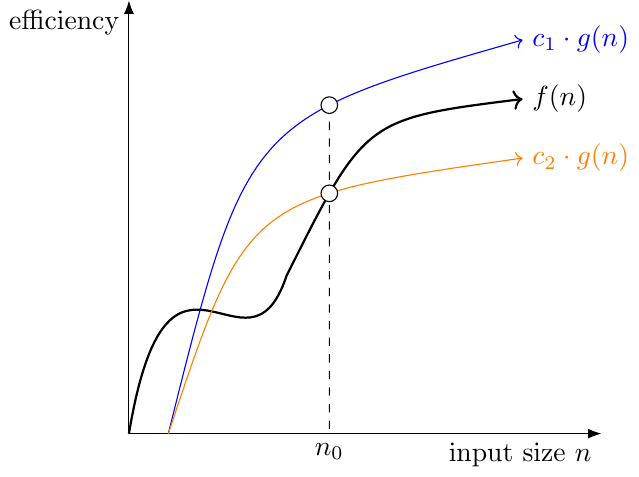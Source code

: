\documentclass[tikz]{standalone}
\usetikzlibrary{calc, positioning, arrows.meta, shapes, intersections}
\begin{document}
\tikzset{
  arrow/.style = {
    -Latex
  },
  note/.style = {
    align=right
  },
}
\begin{tikzpicture}
  \coordinate (origin) at (0, 0);
  \coordinate (xMax) at (6, 0);
  \coordinate (yMax) at (0, 5.5);
  
  \node[note, anchor=north east] at (xMax) {input size $n$};
  \node[note, anchor=north east] at (yMax) {efficiency}; 

  \node[note, anchor=west] at (5, 4.25) {$f(n)$};
  \node[note, anchor=west, color=blue] at (5, 5) {$c_1 \cdot g(n)$};
  \node[note, anchor=west, color=orange] at (5, 3.5) {$c_2 \cdot g(n)$};  

  \draw[arrow, name path=xAxis] (origin) -- (xMax);
  \draw[arrow] (origin) -- (yMax);

  \draw[->,thick, name path=f] (0,0)
  .. controls (0.5,3) and (1.5,0.5) .. (2,2)
  .. controls (3, 4) .. (5, 4.25);

  \draw[->, name path=c1g, color=blue] (0.5, 0)
  .. controls (1.5, 4) .. (5,5);

  \draw[->, name path=c2g, color=orange] (0.5, 0)
  .. controls (1.5, 3) .. (5,3.5);

  \path [name intersections={of=f and c2g, by={clash1, clash2}}];

  \node[circle] at (clash2) {};
  \coordinate [label=below:{$n_0$}] (n) at (clash2 |- origin);
  \coordinate (nk) at (clash2 |- yMax);
  %\draw[dashed] (n) -- (clash2);

  \path[dashed, name path=cut] (n) -- (nk);

  \path [name intersections={of=cut and c1g, by=clash3}];
  \draw[dashed] (clash3) -- (n);
  \draw[fill=white] (clash3) circle[radius=3pt];
  \draw[fill=white] (clash2) circle[radius=3pt];
  
\end{tikzpicture}
\end{document}